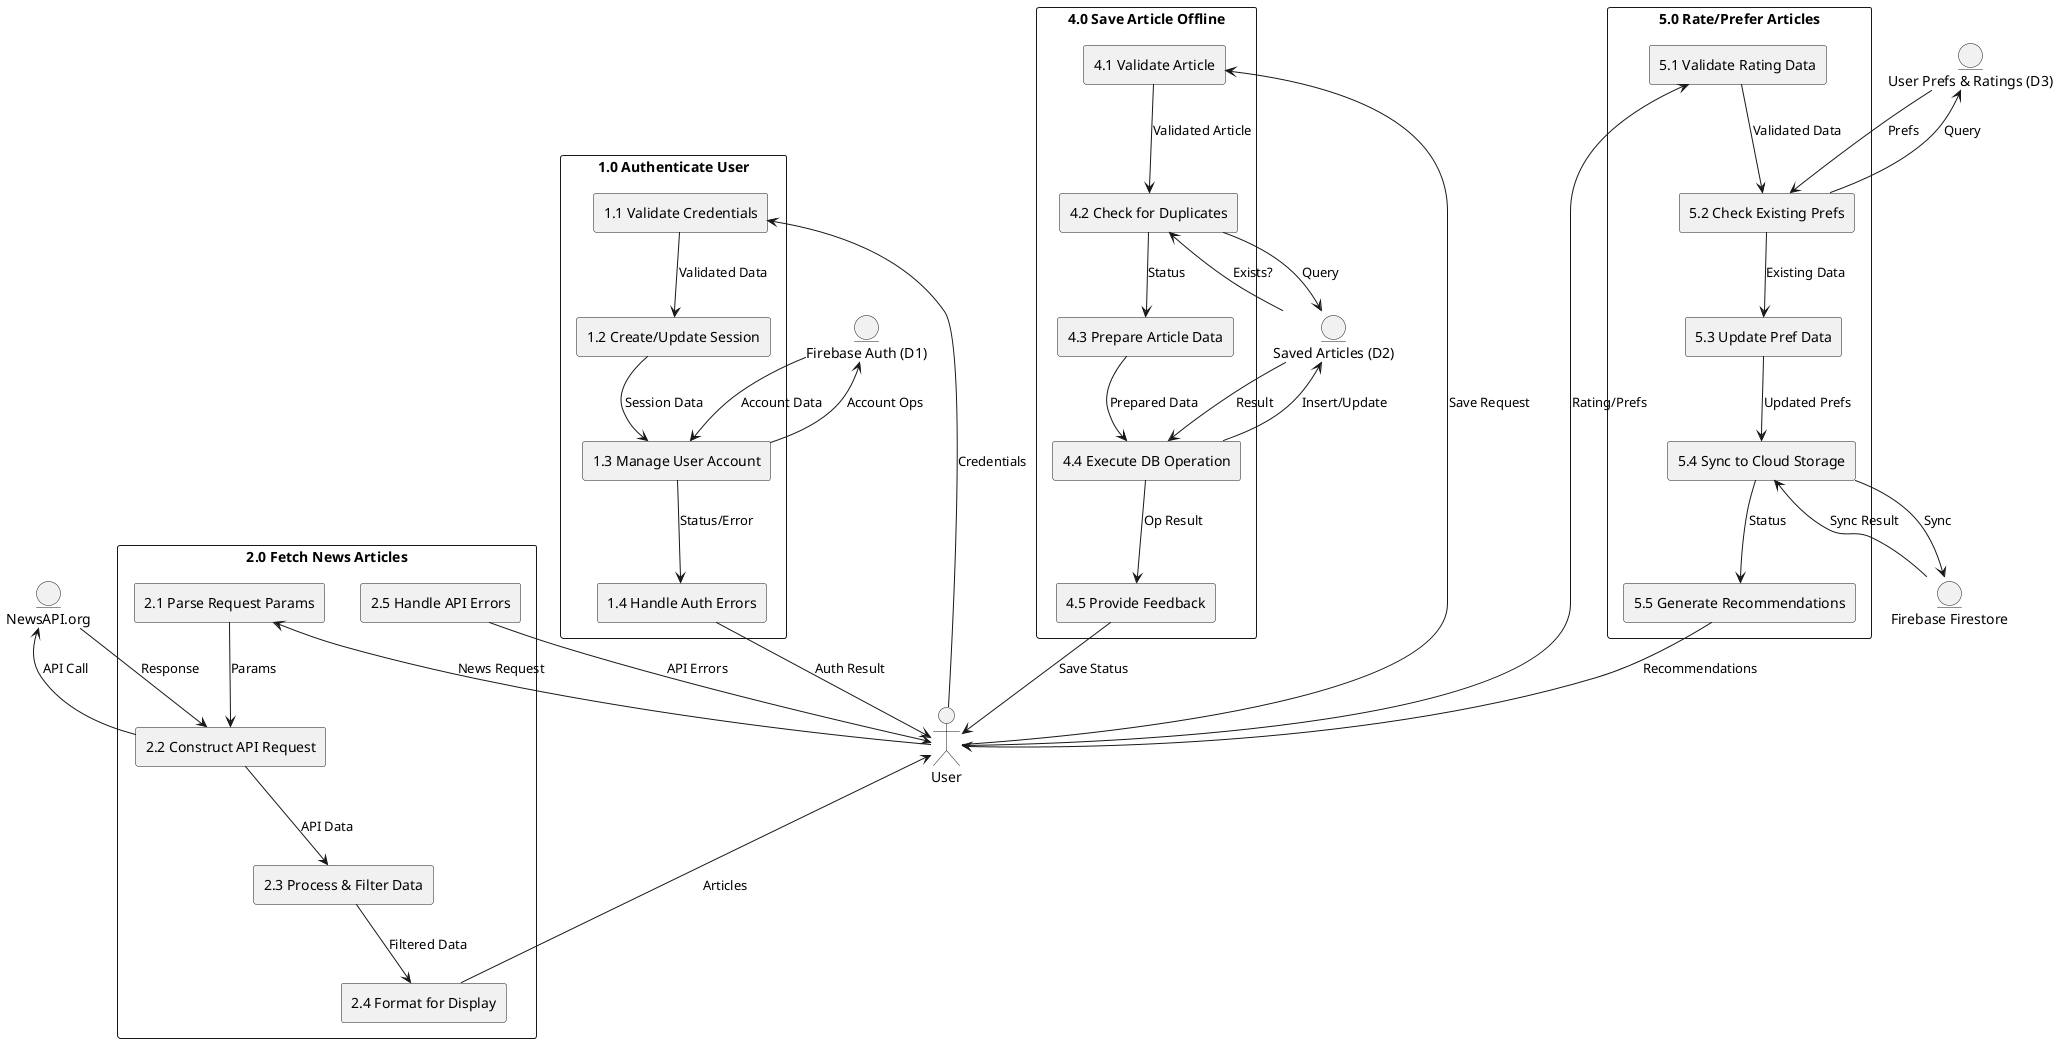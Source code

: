 @startuml
' DFD Level 2 - Decomposition of Key Processes

actor User
entity "Firebase Auth (D1)" as D1
entity "Saved Articles (D2)" as D2
entity "User Prefs & Ratings (D3)" as D3
entity "NewsAPI.org" as NewsAPI
entity "Firebase Firestore" as Firestore

' 1.0 Authenticate User
rectangle "1.0 Authenticate User" {
  rectangle "1.1 Validate Credentials" as P11
  rectangle "1.2 Create/Update Session" as P12
  rectangle "1.3 Manage User Account" as P13
  rectangle "1.4 Handle Auth Errors" as P14
}
User --> P11 : Credentials
P11 --> P12 : Validated Data
P12 --> P13 : Session Data
P13 --> D1 : Account Ops
D1 --> P13 : Account Data
P13 --> P14 : Status/Error
P14 --> User : Auth Result

' 2.0 Fetch News Articles
rectangle "2.0 Fetch News Articles" {
  rectangle "2.1 Parse Request Params" as P21
  rectangle "2.2 Construct API Request" as P22
  rectangle "2.3 Process & Filter Data" as P23
  rectangle "2.4 Format for Display" as P24
  rectangle "2.5 Handle API Errors" as P25
}
User --> P21 : News Request
P21 --> P22 : Params
P22 --> NewsAPI : API Call
NewsAPI --> P22 : Response
P22 --> P23 : API Data
P23 --> P24 : Filtered Data
P24 --> User : Articles
P25 --> User : API Errors

' 4.0 Save Article Offline
rectangle "4.0 Save Article Offline" {
  rectangle "4.1 Validate Article" as P41
  rectangle "4.2 Check for Duplicates" as P42
  rectangle "4.3 Prepare Article Data" as P43
  rectangle "4.4 Execute DB Operation" as P44
  rectangle "4.5 Provide Feedback" as P45
}
User --> P41 : Save Request
P41 --> P42 : Validated Article
P42 --> D2 : Query
D2 --> P42 : Exists?
P42 --> P43 : Status
P43 --> P44 : Prepared Data
P44 --> D2 : Insert/Update
D2 --> P44 : Result
P44 --> P45 : Op Result
P45 --> User : Save Status

' 5.0 Rate/Prefer Articles
rectangle "5.0 Rate/Prefer Articles" {
  rectangle "5.1 Validate Rating Data" as P51
  rectangle "5.2 Check Existing Prefs" as P52
  rectangle "5.3 Update Pref Data" as P53
  rectangle "5.4 Sync to Cloud Storage" as P54
  rectangle "5.5 Generate Recommendations" as P55
}
User --> P51 : Rating/Prefs
P51 --> P52 : Validated Data
P52 --> D3 : Query
D3 --> P52 : Prefs
P52 --> P53 : Existing Data
P53 --> P54 : Updated Prefs
P54 --> Firestore : Sync
Firestore --> P54 : Sync Result
P54 --> P55 : Status
P55 --> User : Recommendations

@enduml
